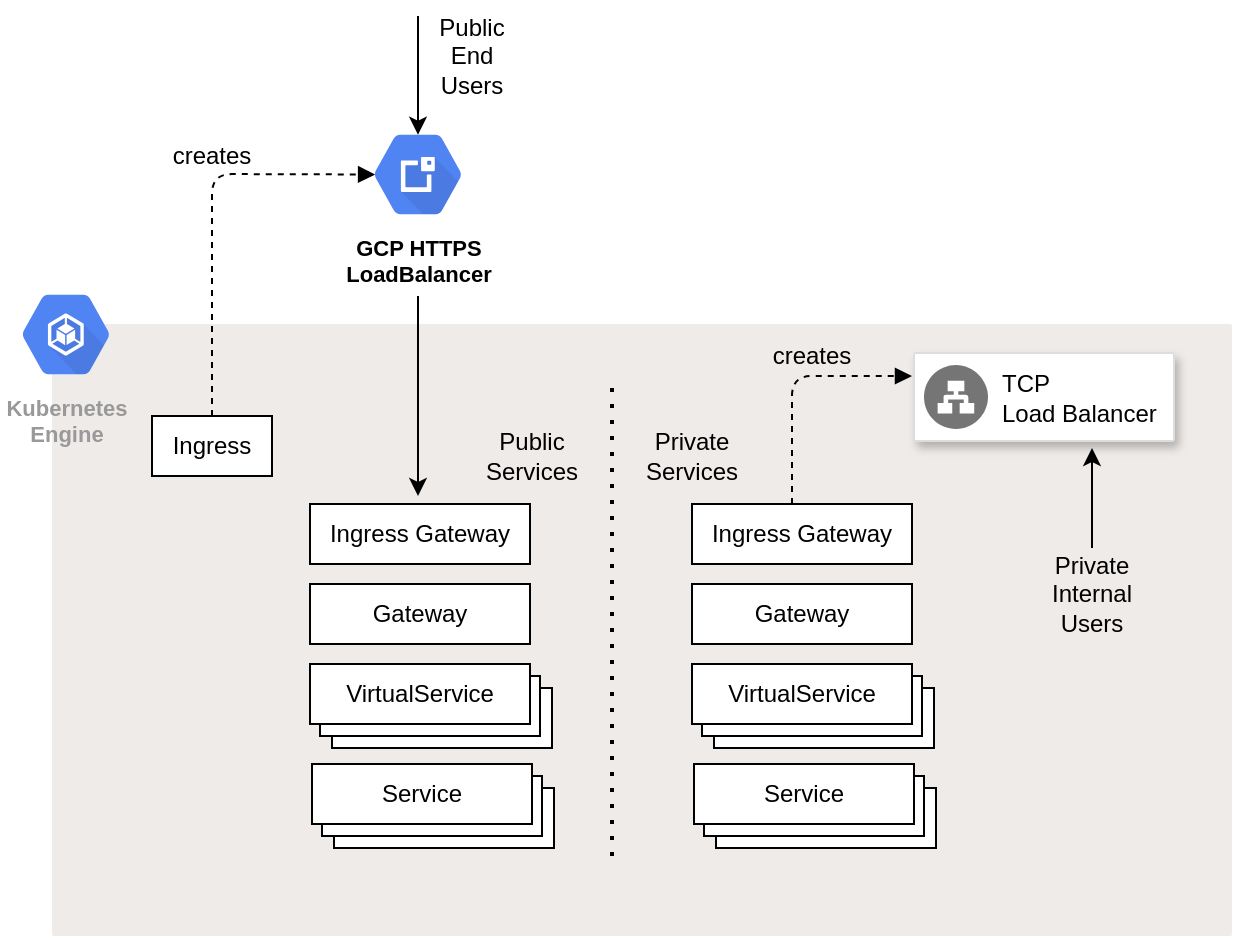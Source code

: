 <mxfile version="15.1.4" type="github">
  <diagram id="cstUYs0_MrwpeLKSXvVJ" name="Page-1">
    <mxGraphModel dx="865" dy="703" grid="1" gridSize="10" guides="1" tooltips="1" connect="1" arrows="1" fold="1" page="1" pageScale="1" pageWidth="850" pageHeight="1100" math="0" shadow="0">
      <root>
        <mxCell id="0" />
        <mxCell id="1" parent="0" />
        <mxCell id="yYByWPhsurXCCLLeMajM-9" value="" style="sketch=0;points=[[0,0,0],[0.25,0,0],[0.5,0,0],[0.75,0,0],[1,0,0],[1,0.25,0],[1,0.5,0],[1,0.75,0],[1,1,0],[0.75,1,0],[0.5,1,0],[0.25,1,0],[0,1,0],[0,0.75,0],[0,0.5,0],[0,0.25,0]];rounded=1;absoluteArcSize=1;arcSize=2;html=1;strokeColor=none;gradientColor=none;shadow=0;dashed=0;fontSize=12;fontColor=#9E9E9E;align=left;verticalAlign=top;spacing=10;spacingTop=-4;fillColor=#EFEBE9;" parent="1" vertex="1">
          <mxGeometry x="150" y="204" width="590" height="306" as="geometry" />
        </mxCell>
        <mxCell id="yYByWPhsurXCCLLeMajM-30" value="&lt;div&gt;GCP HTTPS&lt;/div&gt;&lt;div&gt;LoadBalancer&lt;br&gt;&lt;/div&gt;" style="sketch=0;html=1;fillColor=#5184F3;strokeColor=none;verticalAlign=top;labelPosition=center;verticalLabelPosition=bottom;align=center;spacingTop=-6;fontSize=11;fontStyle=1;shape=mxgraph.gcp2.hexIcon;prIcon=cloud_external_ip_addresses" parent="1" vertex="1">
          <mxGeometry x="300" y="100" width="66" height="58.5" as="geometry" />
        </mxCell>
        <mxCell id="hQGbkkrR4lbeE7w-v3Qx-1" value="" style="endArrow=classic;html=1;fontColor=#000000;strokeColor=#000000;entryX=0.5;entryY=0.16;entryDx=0;entryDy=0;entryPerimeter=0;" edge="1" parent="1" target="yYByWPhsurXCCLLeMajM-30">
          <mxGeometry width="50" height="50" relative="1" as="geometry">
            <mxPoint x="333" y="50" as="sourcePoint" />
            <mxPoint x="50" y="300" as="targetPoint" />
          </mxGeometry>
        </mxCell>
        <mxCell id="hQGbkkrR4lbeE7w-v3Qx-2" value="Kubernetes&#xa;Engine" style="sketch=0;html=1;fillColor=#5184F3;strokeColor=none;verticalAlign=top;labelPosition=center;verticalLabelPosition=bottom;align=center;spacingTop=-6;fontSize=11;fontStyle=1;fontColor=#999999;shape=mxgraph.gcp2.hexIcon;prIcon=container_engine" vertex="1" parent="1">
          <mxGeometry x="124" y="180" width="66" height="58.5" as="geometry" />
        </mxCell>
        <mxCell id="hQGbkkrR4lbeE7w-v3Qx-4" value="Ingress" style="rounded=0;whiteSpace=wrap;html=1;fontColor=#000000;" vertex="1" parent="1">
          <mxGeometry x="200" y="250" width="60" height="30" as="geometry" />
        </mxCell>
        <mxCell id="hQGbkkrR4lbeE7w-v3Qx-5" value="Ingress Gateway" style="rounded=0;whiteSpace=wrap;html=1;fontColor=#000000;" vertex="1" parent="1">
          <mxGeometry x="279" y="294" width="110" height="30" as="geometry" />
        </mxCell>
        <mxCell id="hQGbkkrR4lbeE7w-v3Qx-6" value="Gateway" style="rounded=0;whiteSpace=wrap;html=1;fontColor=#000000;" vertex="1" parent="1">
          <mxGeometry x="279" y="334" width="110" height="30" as="geometry" />
        </mxCell>
        <mxCell id="hQGbkkrR4lbeE7w-v3Qx-11" value="" style="rounded=0;whiteSpace=wrap;html=1;fontColor=#000000;" vertex="1" parent="1">
          <mxGeometry x="290" y="386" width="110" height="30" as="geometry" />
        </mxCell>
        <mxCell id="hQGbkkrR4lbeE7w-v3Qx-8" value="" style="rounded=0;whiteSpace=wrap;html=1;fontColor=#000000;" vertex="1" parent="1">
          <mxGeometry x="284" y="380" width="110" height="30" as="geometry" />
        </mxCell>
        <mxCell id="hQGbkkrR4lbeE7w-v3Qx-7" value="VirtualService" style="rounded=0;whiteSpace=wrap;html=1;fontColor=#000000;" vertex="1" parent="1">
          <mxGeometry x="279" y="374" width="110" height="30" as="geometry" />
        </mxCell>
        <mxCell id="hQGbkkrR4lbeE7w-v3Qx-12" value="" style="rounded=0;whiteSpace=wrap;html=1;fontColor=#000000;" vertex="1" parent="1">
          <mxGeometry x="291" y="436" width="110" height="30" as="geometry" />
        </mxCell>
        <mxCell id="hQGbkkrR4lbeE7w-v3Qx-13" value="" style="rounded=0;whiteSpace=wrap;html=1;fontColor=#000000;" vertex="1" parent="1">
          <mxGeometry x="285" y="430" width="110" height="30" as="geometry" />
        </mxCell>
        <mxCell id="hQGbkkrR4lbeE7w-v3Qx-14" value="Service" style="rounded=0;whiteSpace=wrap;html=1;fontColor=#000000;" vertex="1" parent="1">
          <mxGeometry x="280" y="424" width="110" height="30" as="geometry" />
        </mxCell>
        <mxCell id="hQGbkkrR4lbeE7w-v3Qx-15" value="" style="endArrow=block;dashed=1;html=1;fontColor=#000000;strokeColor=#000000;entryX=0.175;entryY=0.5;entryDx=0;entryDy=0;entryPerimeter=0;exitX=0.5;exitY=0;exitDx=0;exitDy=0;endFill=1;" edge="1" parent="1" source="hQGbkkrR4lbeE7w-v3Qx-4" target="yYByWPhsurXCCLLeMajM-30">
          <mxGeometry width="50" height="50" relative="1" as="geometry">
            <mxPoint x="240" y="250" as="sourcePoint" />
            <mxPoint x="310" y="310" as="targetPoint" />
            <Array as="points">
              <mxPoint x="230" y="129" />
            </Array>
          </mxGeometry>
        </mxCell>
        <mxCell id="hQGbkkrR4lbeE7w-v3Qx-16" value="creates" style="text;html=1;strokeColor=none;fillColor=none;align=center;verticalAlign=middle;whiteSpace=wrap;rounded=0;fontColor=#000000;" vertex="1" parent="1">
          <mxGeometry x="210" y="110" width="40" height="20" as="geometry" />
        </mxCell>
        <mxCell id="hQGbkkrR4lbeE7w-v3Qx-17" value="" style="endArrow=classic;html=1;fontColor=#000000;strokeColor=#000000;" edge="1" parent="1">
          <mxGeometry width="50" height="50" relative="1" as="geometry">
            <mxPoint x="333" y="190" as="sourcePoint" />
            <mxPoint x="333" y="290" as="targetPoint" />
          </mxGeometry>
        </mxCell>
        <mxCell id="hQGbkkrR4lbeE7w-v3Qx-19" value="&lt;div&gt;Public&lt;/div&gt;&lt;div&gt;End Users&lt;/div&gt;" style="text;html=1;strokeColor=none;fillColor=none;align=center;verticalAlign=middle;whiteSpace=wrap;rounded=0;fontColor=#000000;" vertex="1" parent="1">
          <mxGeometry x="340" y="60" width="40" height="20" as="geometry" />
        </mxCell>
        <mxCell id="hQGbkkrR4lbeE7w-v3Qx-23" value="&lt;div&gt;Public&lt;/div&gt;&lt;div&gt;Services&lt;br&gt;&lt;/div&gt;" style="text;html=1;strokeColor=none;fillColor=none;align=center;verticalAlign=middle;whiteSpace=wrap;rounded=0;fontColor=#000000;" vertex="1" parent="1">
          <mxGeometry x="370" y="260" width="40" height="20" as="geometry" />
        </mxCell>
        <mxCell id="hQGbkkrR4lbeE7w-v3Qx-24" value="" style="endArrow=none;dashed=1;html=1;dashPattern=1 3;strokeWidth=2;fontColor=#000000;" edge="1" parent="1">
          <mxGeometry width="50" height="50" relative="1" as="geometry">
            <mxPoint x="430" y="470" as="sourcePoint" />
            <mxPoint x="430" y="230" as="targetPoint" />
          </mxGeometry>
        </mxCell>
        <mxCell id="hQGbkkrR4lbeE7w-v3Qx-26" value="Private&lt;div&gt;Services&lt;br&gt;&lt;/div&gt;" style="text;html=1;strokeColor=none;fillColor=none;align=center;verticalAlign=middle;whiteSpace=wrap;rounded=0;fontColor=#000000;" vertex="1" parent="1">
          <mxGeometry x="450" y="260" width="40" height="20" as="geometry" />
        </mxCell>
        <mxCell id="hQGbkkrR4lbeE7w-v3Qx-27" value="Ingress Gateway" style="rounded=0;whiteSpace=wrap;html=1;fontColor=#000000;" vertex="1" parent="1">
          <mxGeometry x="470" y="294" width="110" height="30" as="geometry" />
        </mxCell>
        <mxCell id="hQGbkkrR4lbeE7w-v3Qx-28" value="Gateway" style="rounded=0;whiteSpace=wrap;html=1;fontColor=#000000;" vertex="1" parent="1">
          <mxGeometry x="470" y="334" width="110" height="30" as="geometry" />
        </mxCell>
        <mxCell id="hQGbkkrR4lbeE7w-v3Qx-29" value="" style="rounded=0;whiteSpace=wrap;html=1;fontColor=#000000;" vertex="1" parent="1">
          <mxGeometry x="481" y="386" width="110" height="30" as="geometry" />
        </mxCell>
        <mxCell id="hQGbkkrR4lbeE7w-v3Qx-30" value="" style="rounded=0;whiteSpace=wrap;html=1;fontColor=#000000;" vertex="1" parent="1">
          <mxGeometry x="475" y="380" width="110" height="30" as="geometry" />
        </mxCell>
        <mxCell id="hQGbkkrR4lbeE7w-v3Qx-31" value="VirtualService" style="rounded=0;whiteSpace=wrap;html=1;fontColor=#000000;" vertex="1" parent="1">
          <mxGeometry x="470" y="374" width="110" height="30" as="geometry" />
        </mxCell>
        <mxCell id="hQGbkkrR4lbeE7w-v3Qx-32" value="" style="rounded=0;whiteSpace=wrap;html=1;fontColor=#000000;" vertex="1" parent="1">
          <mxGeometry x="482" y="436" width="110" height="30" as="geometry" />
        </mxCell>
        <mxCell id="hQGbkkrR4lbeE7w-v3Qx-33" value="" style="rounded=0;whiteSpace=wrap;html=1;fontColor=#000000;" vertex="1" parent="1">
          <mxGeometry x="476" y="430" width="110" height="30" as="geometry" />
        </mxCell>
        <mxCell id="hQGbkkrR4lbeE7w-v3Qx-34" value="Service" style="rounded=0;whiteSpace=wrap;html=1;fontColor=#000000;" vertex="1" parent="1">
          <mxGeometry x="471" y="424" width="110" height="30" as="geometry" />
        </mxCell>
        <mxCell id="hQGbkkrR4lbeE7w-v3Qx-36" value="" style="strokeColor=#dddddd;shadow=1;strokeWidth=1;rounded=1;absoluteArcSize=1;arcSize=2;fontColor=#000000;" vertex="1" parent="1">
          <mxGeometry x="581" y="218.5" width="130" height="44" as="geometry" />
        </mxCell>
        <mxCell id="hQGbkkrR4lbeE7w-v3Qx-37" value="TCP&lt;br&gt;Load Balancer" style="sketch=0;dashed=0;connectable=0;html=1;fillColor=#757575;strokeColor=none;shape=mxgraph.gcp2.network_load_balancer;part=1;labelPosition=right;verticalLabelPosition=middle;align=left;verticalAlign=middle;spacingLeft=5;fontSize=12;" vertex="1" parent="hQGbkkrR4lbeE7w-v3Qx-36">
          <mxGeometry y="0.5" width="32" height="32" relative="1" as="geometry">
            <mxPoint x="5" y="-16" as="offset" />
          </mxGeometry>
        </mxCell>
        <mxCell id="hQGbkkrR4lbeE7w-v3Qx-38" value="&lt;div&gt;Private&lt;/div&gt;&lt;div&gt;Internal&lt;/div&gt;&lt;div&gt;Users&lt;br&gt;&lt;/div&gt;" style="text;html=1;strokeColor=none;fillColor=none;align=center;verticalAlign=middle;whiteSpace=wrap;rounded=0;fontColor=#000000;" vertex="1" parent="1">
          <mxGeometry x="650" y="329" width="40" height="20" as="geometry" />
        </mxCell>
        <mxCell id="hQGbkkrR4lbeE7w-v3Qx-39" value="" style="endArrow=classic;html=1;fontColor=#000000;strokeColor=#000000;" edge="1" parent="1">
          <mxGeometry width="50" height="50" relative="1" as="geometry">
            <mxPoint x="670" y="316" as="sourcePoint" />
            <mxPoint x="670" y="266" as="targetPoint" />
          </mxGeometry>
        </mxCell>
        <mxCell id="hQGbkkrR4lbeE7w-v3Qx-40" value="" style="endArrow=block;dashed=1;html=1;fontColor=#000000;strokeColor=#000000;exitX=0.5;exitY=0;exitDx=0;exitDy=0;endFill=1;" edge="1" parent="1">
          <mxGeometry width="50" height="50" relative="1" as="geometry">
            <mxPoint x="520" y="294" as="sourcePoint" />
            <mxPoint x="580" y="230" as="targetPoint" />
            <Array as="points">
              <mxPoint x="520" y="230" />
            </Array>
          </mxGeometry>
        </mxCell>
        <mxCell id="hQGbkkrR4lbeE7w-v3Qx-41" value="creates" style="text;html=1;strokeColor=none;fillColor=none;align=center;verticalAlign=middle;whiteSpace=wrap;rounded=0;fontColor=#000000;" vertex="1" parent="1">
          <mxGeometry x="510" y="210" width="40" height="20" as="geometry" />
        </mxCell>
      </root>
    </mxGraphModel>
  </diagram>
</mxfile>
